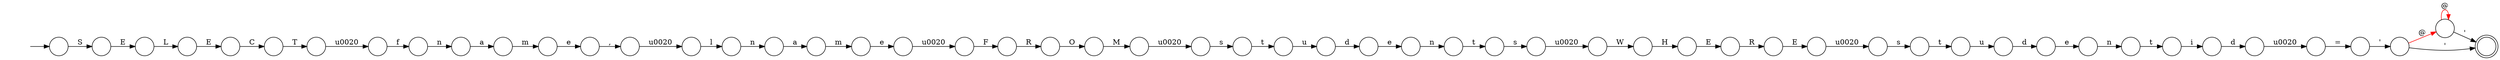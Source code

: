 digraph Automaton {
  rankdir = LR;
  0 [shape=circle,label=""];
  0 -> 41 [label="n"]
  1 [shape=circle,label=""];
  1 -> 1 [label="@",color=red]
  1 -> 20 [label="'"]
  2 [shape=circle,label=""];
  2 -> 54 [label="H"]
  3 [shape=circle,label=""];
  3 -> 8 [label="e"]
  4 [shape=circle,label=""];
  4 -> 5 [label="e"]
  5 [shape=circle,label=""];
  5 -> 40 [label="n"]
  6 [shape=circle,label=""];
  6 -> 1 [label="@",color=red]
  6 -> 20 [label="'"]
  7 [shape=circle,label=""];
  7 -> 51 [label="L"]
  8 [shape=circle,label=""];
  8 -> 12 [label=","]
  9 [shape=circle,label=""];
  9 -> 42 [label="\u0020"]
  10 [shape=circle,label=""];
  10 -> 28 [label="T"]
  11 [shape=circle,label=""];
  11 -> 2 [label="W"]
  12 [shape=circle,label=""];
  12 -> 22 [label="\u0020"]
  13 [shape=circle,label=""];
  13 -> 6 [label="'"]
  14 [shape=circle,label=""];
  14 -> 10 [label="C"]
  15 [shape=circle,label=""];
  15 -> 23 [label="R"]
  16 [shape=circle,label=""];
  16 -> 34 [label="\u0020"]
  17 [shape=circle,label=""];
  17 -> 48 [label="R"]
  18 [shape=circle,label=""];
  18 -> 7 [label="E"]
  19 [shape=circle,label=""];
  19 -> 30 [label="u"]
  20 [shape=doublecircle,label=""];
  21 [shape=circle,label=""];
  21 -> 11 [label="\u0020"]
  22 [shape=circle,label=""];
  22 -> 0 [label="l"]
  23 [shape=circle,label=""];
  23 -> 31 [label="E"]
  24 [shape=circle,label=""];
  24 -> 29 [label="a"]
  25 [shape=circle,label=""];
  25 -> 35 [label="n"]
  26 [shape=circle,label=""];
  26 -> 49 [label="t"]
  27 [shape=circle,label=""];
  27 -> 47 [label="M"]
  28 [shape=circle,label=""];
  28 -> 45 [label="\u0020"]
  29 [shape=circle,label=""];
  29 -> 3 [label="m"]
  30 [shape=circle,label=""];
  30 -> 38 [label="d"]
  31 [shape=circle,label=""];
  31 -> 53 [label="\u0020"]
  32 [shape=circle,label=""];
  initial [shape=plaintext,label=""];
  initial -> 32
  32 -> 18 [label="S"]
  33 [shape=circle,label=""];
  33 -> 16 [label="d"]
  34 [shape=circle,label=""];
  34 -> 13 [label="="]
  35 [shape=circle,label=""];
  35 -> 52 [label="t"]
  36 [shape=circle,label=""];
  36 -> 33 [label="i"]
  37 [shape=circle,label=""];
  37 -> 4 [label="d"]
  38 [shape=circle,label=""];
  38 -> 25 [label="e"]
  39 [shape=circle,label=""];
  39 -> 24 [label="n"]
  40 [shape=circle,label=""];
  40 -> 36 [label="t"]
  41 [shape=circle,label=""];
  41 -> 44 [label="a"]
  42 [shape=circle,label=""];
  42 -> 17 [label="F"]
  43 [shape=circle,label=""];
  43 -> 19 [label="t"]
  44 [shape=circle,label=""];
  44 -> 50 [label="m"]
  45 [shape=circle,label=""];
  45 -> 39 [label="f"]
  46 [shape=circle,label=""];
  46 -> 43 [label="s"]
  47 [shape=circle,label=""];
  47 -> 46 [label="\u0020"]
  48 [shape=circle,label=""];
  48 -> 27 [label="O"]
  49 [shape=circle,label=""];
  49 -> 37 [label="u"]
  50 [shape=circle,label=""];
  50 -> 9 [label="e"]
  51 [shape=circle,label=""];
  51 -> 14 [label="E"]
  52 [shape=circle,label=""];
  52 -> 21 [label="s"]
  53 [shape=circle,label=""];
  53 -> 26 [label="s"]
  54 [shape=circle,label=""];
  54 -> 15 [label="E"]
}

